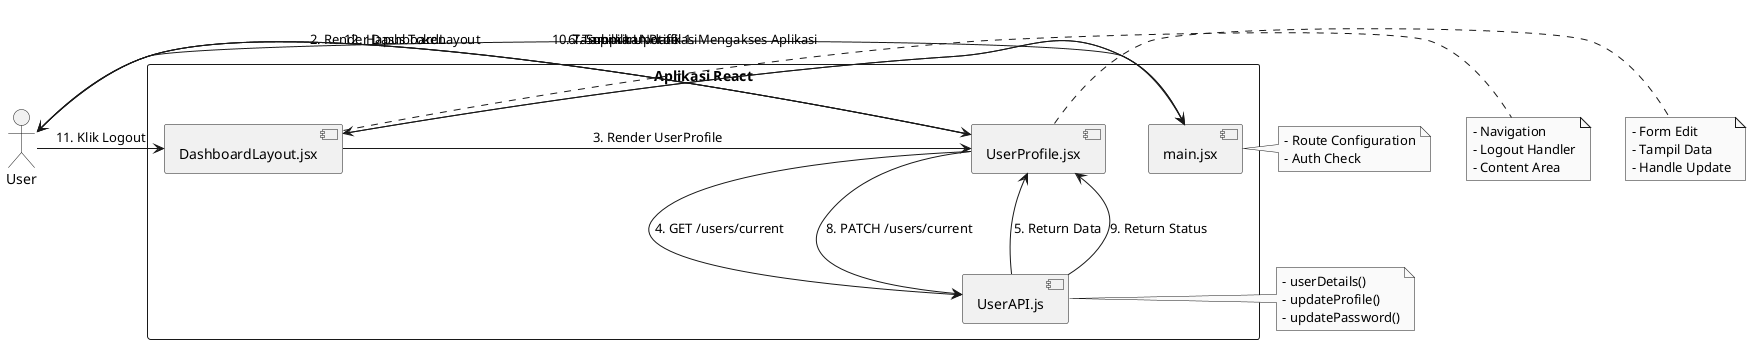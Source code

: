 @startuml React Contact Management Flow

skinparam monochrome true
skinparam defaultFontName Arial

actor User
rectangle "Aplikasi React" {
  [main.jsx] as main
  [DashboardLayout.jsx] as layout
  [UserProfile.jsx] as profile
  [UserAPI.js] as api
}

' Alur Utama
User -> main: 1. Mengakses Aplikasi
main -> layout: 2. Render DashboardLayout
layout -> profile: 3. Render UserProfile
profile -> api: 4. GET /users/current
api --> profile: 5. Return Data
profile -> User: 6. Tampilkan Profil

' Alur Update
User -> profile: 7. Submit Update
profile -> api: 8. PATCH /users/current
api --> profile: 9. Return Status
profile -> User: 10. Tampilkan Notifikasi

' Alur Logout
User -> layout: 11. Klik Logout
layout -> main: 12. Hapus Token

' Komponen
note right of main
  - Route Configuration
  - Auth Check
end note

note right of layout
  - Navigation
  - Logout Handler
  - Content Area
end note

note right of profile
  - Form Edit
  - Tampil Data
  - Handle Update
end note

note right of api
  - userDetails()
  - updateProfile()
  - updatePassword()
end note

@enduml